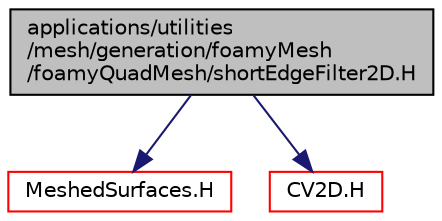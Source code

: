 digraph "applications/utilities/mesh/generation/foamyMesh/foamyQuadMesh/shortEdgeFilter2D.H"
{
  bgcolor="transparent";
  edge [fontname="Helvetica",fontsize="10",labelfontname="Helvetica",labelfontsize="10"];
  node [fontname="Helvetica",fontsize="10",shape=record];
  Node1 [label="applications/utilities\l/mesh/generation/foamyMesh\l/foamyQuadMesh/shortEdgeFilter2D.H",height=0.2,width=0.4,color="black", fillcolor="grey75", style="filled", fontcolor="black"];
  Node1 -> Node2 [color="midnightblue",fontsize="10",style="solid",fontname="Helvetica"];
  Node2 [label="MeshedSurfaces.H",height=0.2,width=0.4,color="red",URL="$a10053.html"];
  Node1 -> Node3 [color="midnightblue",fontsize="10",style="solid",fontname="Helvetica"];
  Node3 [label="CV2D.H",height=0.2,width=0.4,color="red",URL="$a04224.html"];
}
